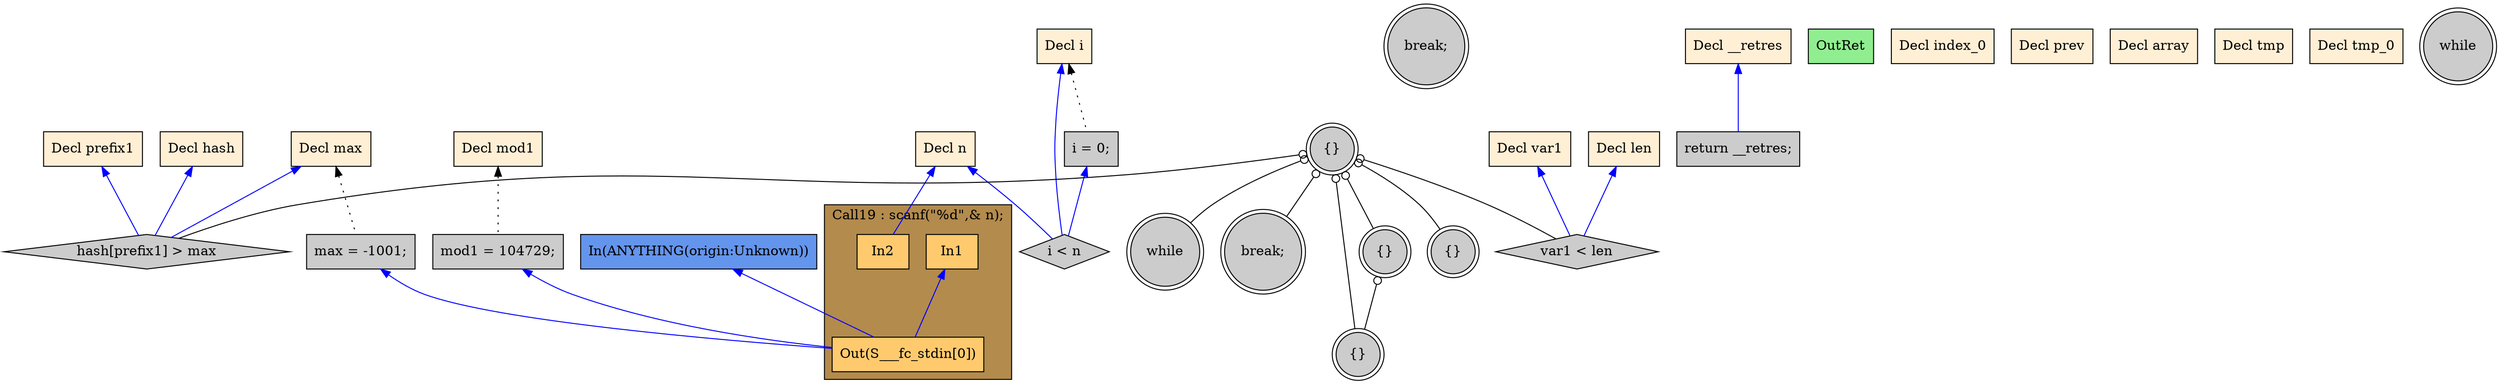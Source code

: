digraph G {
  rankdir=TB;
  node [style="filled", ];
  32 [label="hash[prefix1] > max", fillcolor="#CCCCCC", shape=diamond, ];
  33 [label="break;", fillcolor="#CCCCCC", shape=doublecircle, ];
  34 [label="return __retres;", fillcolor="#CCCCCC", shape=box, ];
  2 [label="Decl n", fillcolor="#FFEFD5", shape=box, ];
  35 [label="OutRet", fillcolor="#90EE90", shape=box, ];
  3 [label="Decl i", fillcolor="#FFEFD5", shape=box, ];
  36 [label="In(ANYTHING(origin:Unknown))", fillcolor="#6495ED", shape=box, ];
  4 [label="Decl index_0", fillcolor="#FFEFD5", shape=box, ];
  5 [label="Decl var1", fillcolor="#FFEFD5", shape=box, ];
  6 [label="Decl len", fillcolor="#FFEFD5", shape=box, ];
  7 [label="Decl mod1", fillcolor="#FFEFD5", shape=box, ];
  8 [label="Decl prefix1", fillcolor="#FFEFD5", shape=box, ];
  9 [label="Decl prev", fillcolor="#FFEFD5", shape=box, ];
  10 [label="Decl hash", fillcolor="#FFEFD5", shape=box, ];
  11 [label="Decl array", fillcolor="#FFEFD5", shape=box, ];
  12 [label="Decl max", fillcolor="#FFEFD5", shape=box, ];
  13 [label="Decl tmp", fillcolor="#FFEFD5", shape=box, ];
  14 [label="Decl tmp_0", fillcolor="#FFEFD5", shape=box, ];
  15 [label="Decl __retres", fillcolor="#FFEFD5", shape=box, ];
  16 [label="mod1 = 104729;", fillcolor="#CCCCCC", shape=box, ];
  17 [label="max = -1001;", fillcolor="#CCCCCC", shape=box, ];
  19 [label="In1", fillcolor="#FFCA6E", shape=box, ];
  20 [label="In2", fillcolor="#FFCA6E", shape=box, ];
  21 [label="Out(S___fc_stdin[0])", fillcolor="#FFCA6E", shape=box, ];
  22 [label="i = 0;", fillcolor="#CCCCCC", shape=box, ];
  23 [label="while", fillcolor="#CCCCCC", shape=doublecircle, ];
  24 [label="i < n", fillcolor="#CCCCCC", shape=diamond, ];
  25 [label="{}", fillcolor="#CCCCCC", shape=doublecircle, ];
  26 [label="{}", fillcolor="#CCCCCC", shape=doublecircle, ];
  27 [label="while", fillcolor="#CCCCCC", shape=doublecircle, ];
  28 [label="var1 < len", fillcolor="#CCCCCC", shape=diamond, ];
  29 [label="break;", fillcolor="#CCCCCC", shape=doublecircle, ];
  30 [label="{}", fillcolor="#CCCCCC", shape=doublecircle, ];
  31 [label="{}", fillcolor="#CCCCCC", shape=doublecircle, ];
  
  subgraph cluster_Call19 { label="Call19 : scanf(\"%d\",& n);";
                            fillcolor="#B38B4D"; style="filled"; 21;20;19;
     };
  
  edge [dir=back, ];
  8 -> 32 [color="#0000FF", ];
  10 -> 32 [color="#0000FF", ];
  12 -> 32 [color="#0000FF", ];
  25 -> 32 [color="#000000", arrowtail=odot, ];
  15 -> 34 [color="#0000FF", ];
  7 -> 16 [color="#000000", style="dotted", ];
  12 -> 17 [color="#000000", style="dotted", ];
  2 -> 20 [color="#0000FF", ];
  16 -> 21 [color="#0000FF", ];
  17 -> 21 [color="#0000FF", ];
  19 -> 21 [color="#0000FF", ];
  36 -> 21 [color="#0000FF", ];
  3 -> 22 [color="#000000", style="dotted", ];
  2 -> 24 [color="#0000FF", ];
  3 -> 24 [color="#0000FF", ];
  22 -> 24 [color="#0000FF", ];
  25 -> 26 [color="#000000", arrowtail=odot, ];
  25 -> 27 [color="#000000", arrowtail=odot, ];
  5 -> 28 [color="#0000FF", ];
  6 -> 28 [color="#0000FF", ];
  25 -> 28 [color="#000000", arrowtail=odot, ];
  25 -> 29 [color="#000000", arrowtail=odot, ];
  25 -> 30 [color="#000000", arrowtail=odot, ];
  25 -> 31 [color="#000000", arrowtail=odot, ];
  30 -> 31 [color="#000000", arrowtail=odot, ];
  
  }